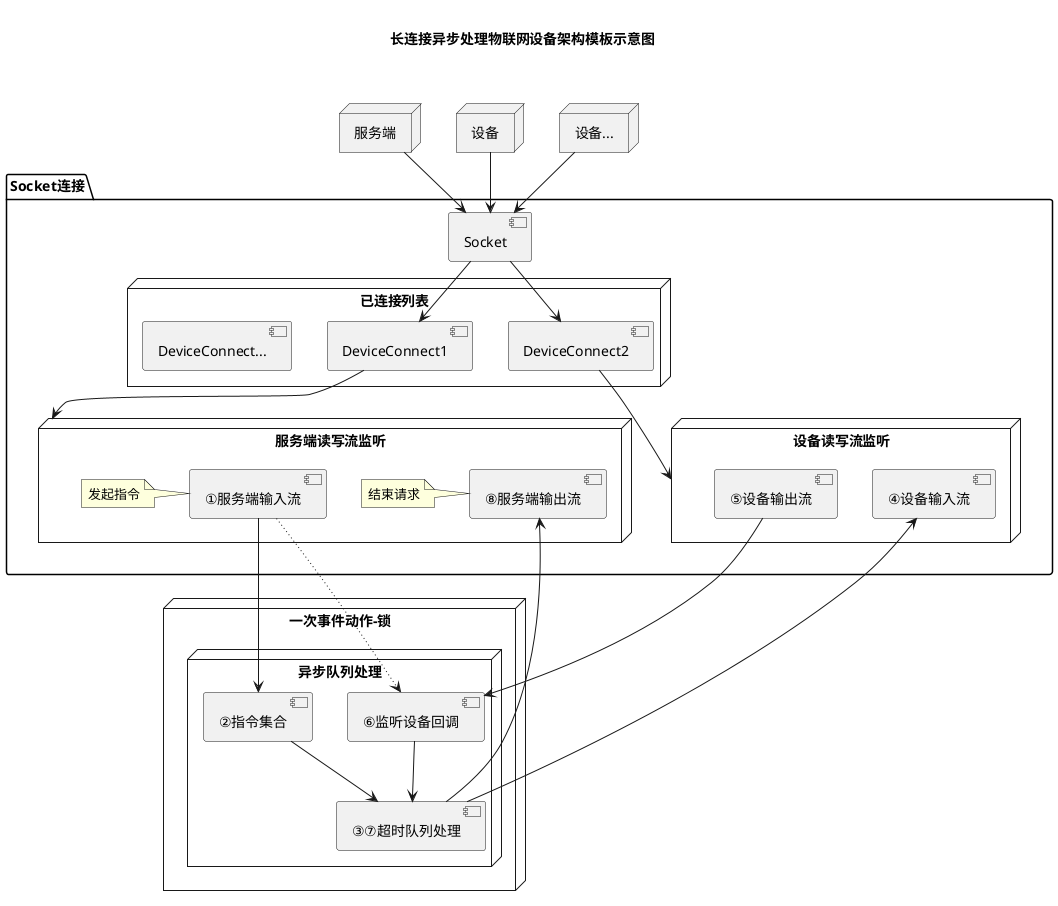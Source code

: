 @startuml
title \n长连接异步处理物联网设备架构模板示意图\n\n

package "Socket连接" {
  interface [Socket]

  node "已连接列表" {
    interface [DeviceConnect1]
    interface [DeviceConnect2]
    interface [DeviceConnect...]
  }
  [Socket] --> [DeviceConnect1]
  [Socket] --> [DeviceConnect2]

  [DeviceConnect1] --> [服务端读写流监听]
  [DeviceConnect2] --> [设备读写流监听]

}

node 服务端 {
 服务端 --> Socket
}
node "设备" {
   设备 --> Socket
 }
node "设备..." {
   设备... --> Socket
}
node 一次事件动作-锁{
node "服务端读写流监听" {
  interface [①服务端输入流]
  note left: 发起指令
  interface [⑧服务端输出流]
  note left: 结束请求
}

node "设备读写流监听" {
  interface [④设备输入流]
  interface [⑤设备输出流]

}

node "异步队列处理" {
   node  [②指令集合]
   node  [③⑦超时队列处理]
   interface [⑥监听设备回调]
   [①服务端输入流]  --> [②指令集合]
   [②指令集合]     --> [③⑦超时队列处理]

   [①服务端输入流]  ~~> [⑥监听设备回调]

   [③⑦超时队列处理] ->  [④设备输入流]
   [⑤设备输出流] --> [⑥监听设备回调]

   [⑥监听设备回调] -->  [③⑦超时队列处理]
   [③⑦超时队列处理] ->  [⑧服务端输出流]
  }
}

@enduml
